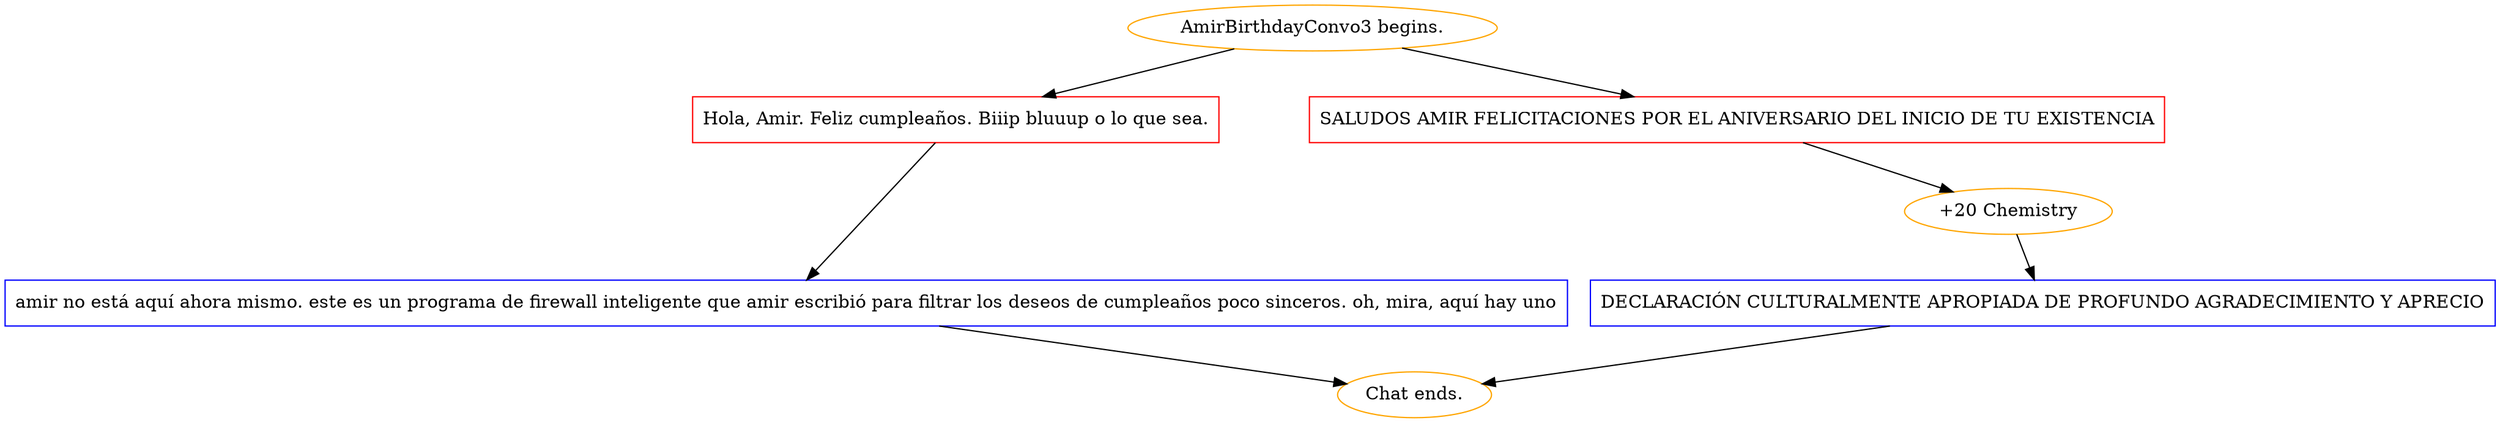 digraph {
	"AmirBirthdayConvo3 begins." [color=orange];
		"AmirBirthdayConvo3 begins." -> j3498577094;
		"AmirBirthdayConvo3 begins." -> j1030198354;
	j3498577094 [label="Hola, Amir. Feliz cumpleaños. Biiip bluuup o lo que sea.",shape=box,color=red];
		j3498577094 -> j405912196;
	j1030198354 [label="SALUDOS AMIR FELICITACIONES POR EL ANIVERSARIO DEL INICIO DE TU EXISTENCIA",shape=box,color=red];
		j1030198354 -> j500641825;
	j405912196 [label="amir no está aquí ahora mismo. este es un programa de firewall inteligente que amir escribió para filtrar los deseos de cumpleaños poco sinceros. oh, mira, aquí hay uno",shape=box,color=blue];
		j405912196 -> "Chat ends.";
	j500641825 [label="+20 Chemistry",color=orange];
		j500641825 -> j2773313726;
	"Chat ends." [color=orange];
	j2773313726 [label="DECLARACIÓN CULTURALMENTE APROPIADA DE PROFUNDO AGRADECIMIENTO Y APRECIO",shape=box,color=blue];
		j2773313726 -> "Chat ends.";
}